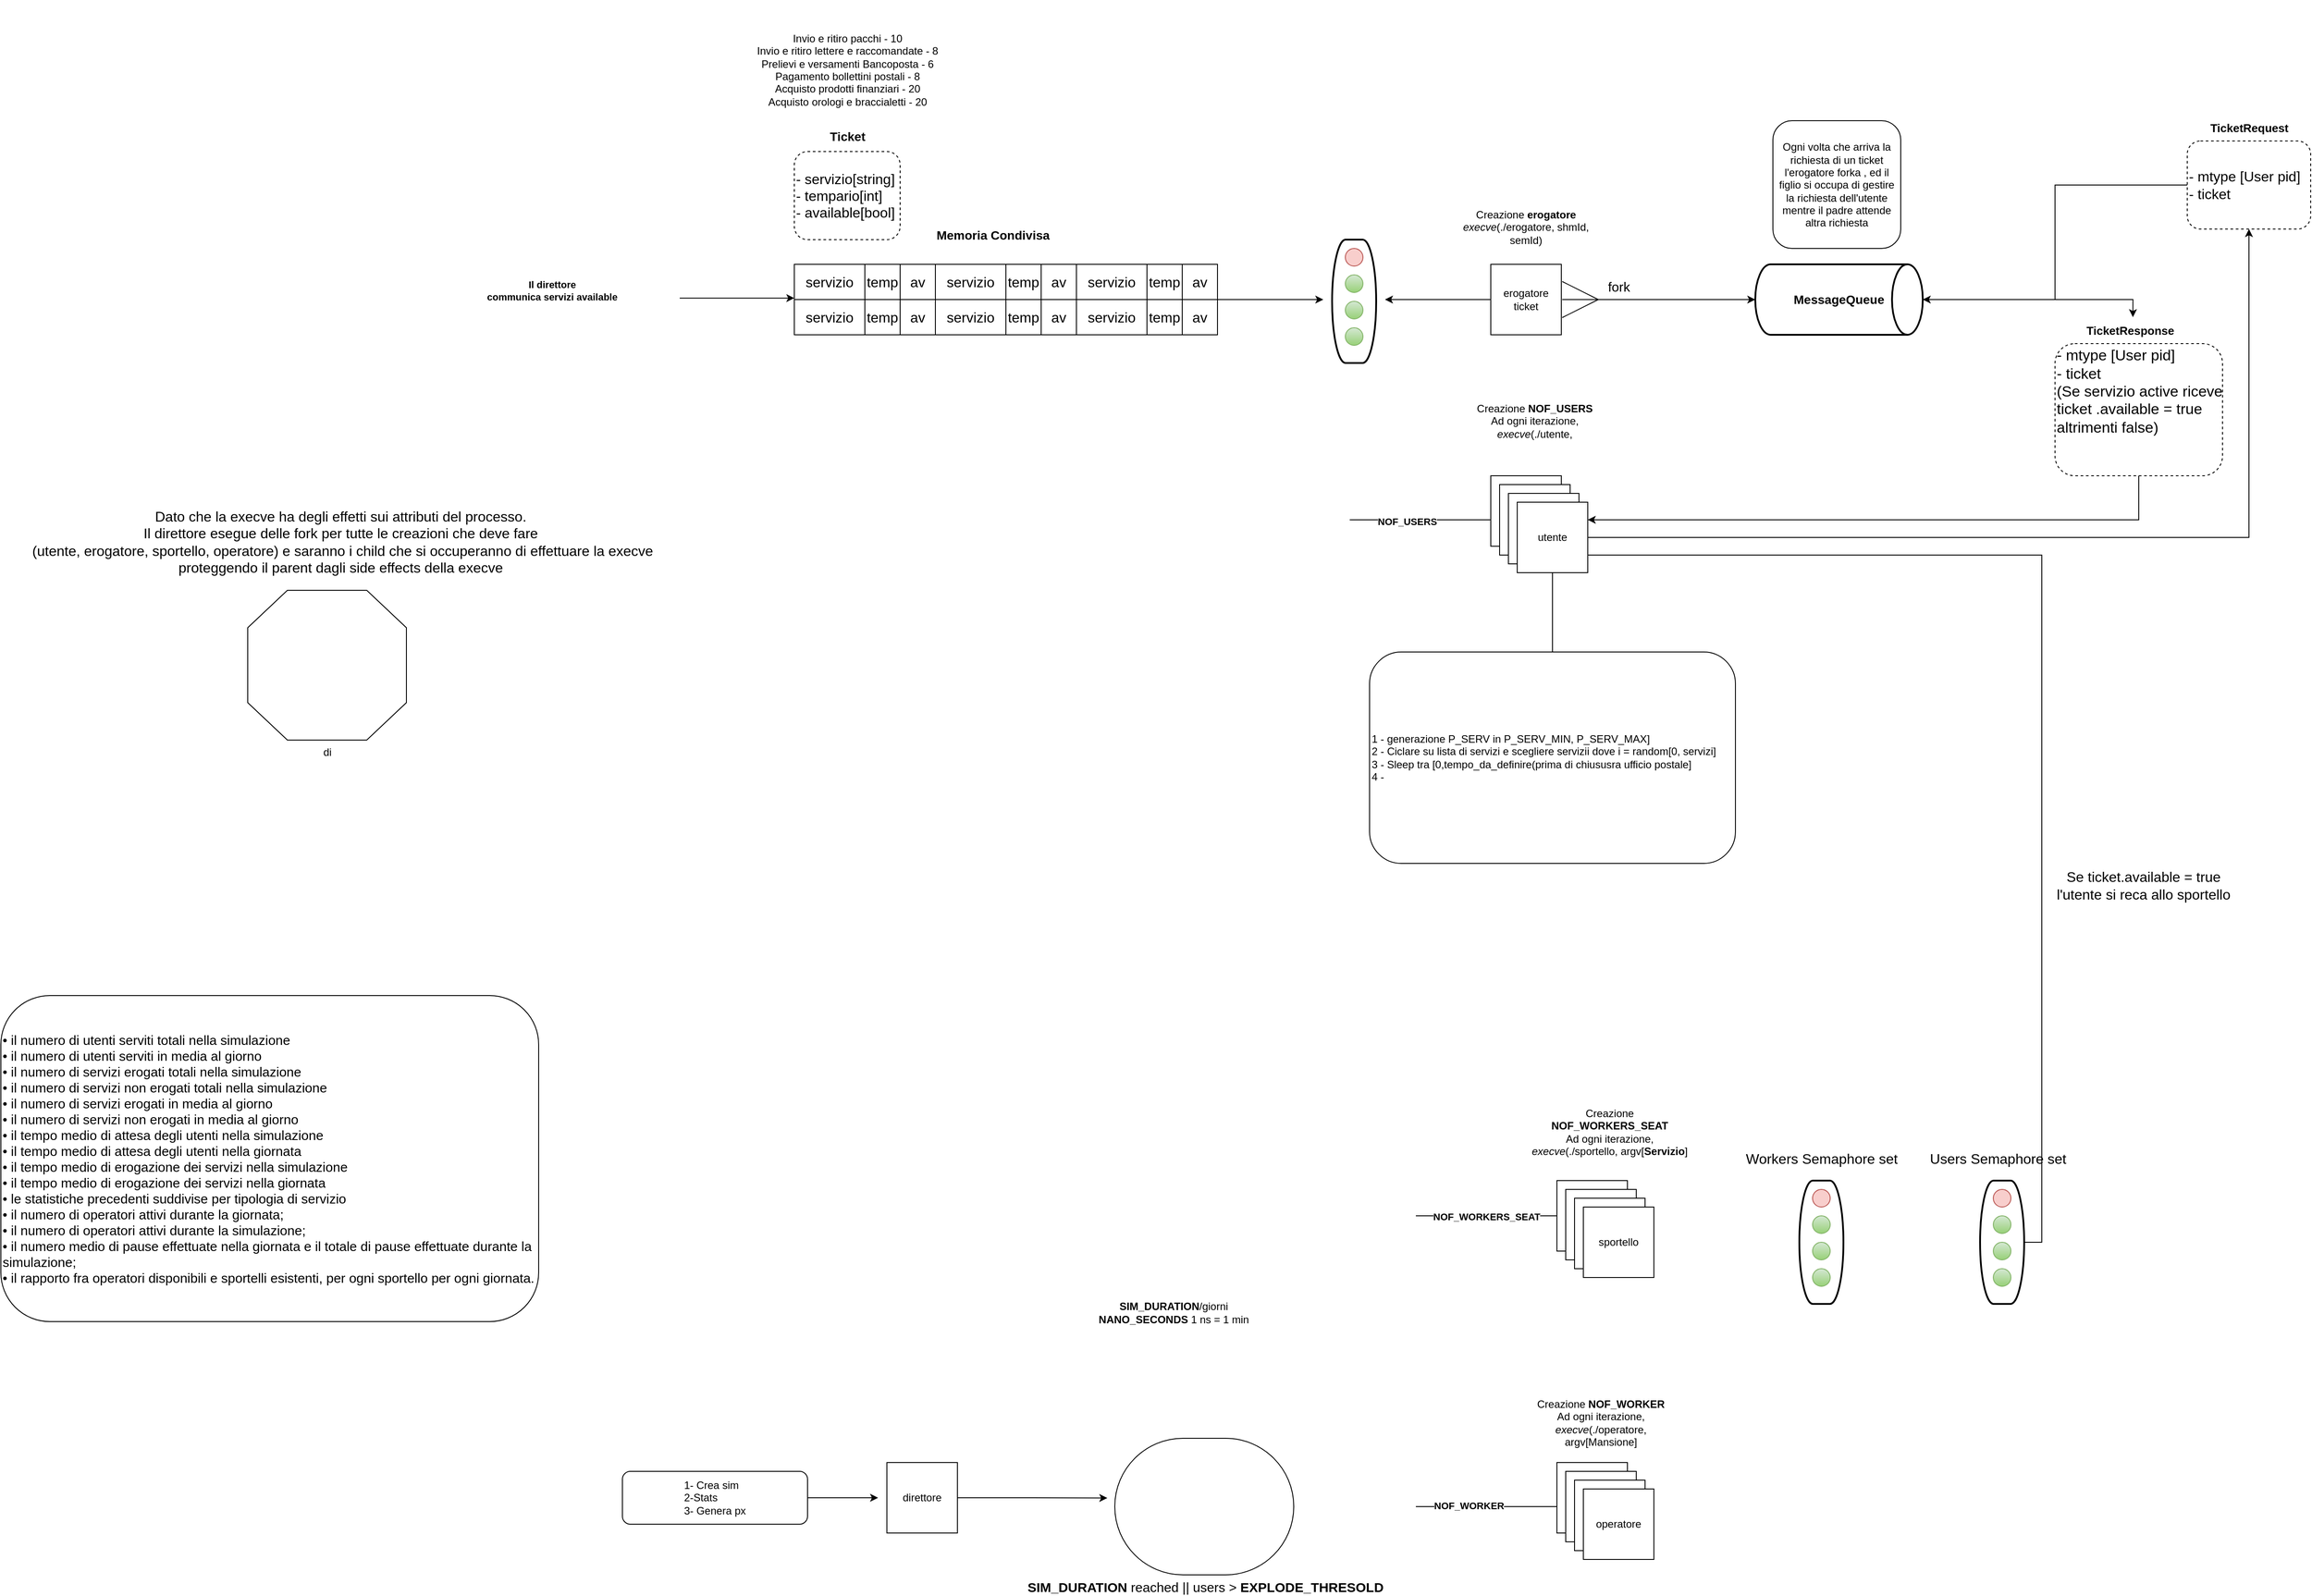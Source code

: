 <mxfile version="25.0.1">
  <diagram name="Page-1" id="-c3lFSAIwQcH0rRA0kI-">
    <mxGraphModel dx="3906" dy="2365" grid="1" gridSize="10" guides="1" tooltips="1" connect="1" arrows="1" fold="1" page="1" pageScale="1" pageWidth="850" pageHeight="1100" background="none" math="0" shadow="0">
      <root>
        <mxCell id="0" />
        <mxCell id="1" parent="0" />
        <mxCell id="cRKpLyfgJ0npYCoTxtSO-49" style="edgeStyle=orthogonalEdgeStyle;rounded=0;orthogonalLoop=1;jettySize=auto;html=1;entryX=0;entryY=0.5;entryDx=0;entryDy=0;entryPerimeter=0;curved=0;startArrow=ERmany;startFill=0;sourcePerimeterSpacing=1;startSize=39;" parent="1" source="aBqmL__dgE8RmT_emZI3-3" target="cRKpLyfgJ0npYCoTxtSO-37" edge="1">
          <mxGeometry relative="1" as="geometry">
            <mxPoint x="880" y="-400" as="targetPoint" />
          </mxGeometry>
        </mxCell>
        <mxCell id="k8HhrDz8EL7ftPGTbXfE-105" style="edgeStyle=orthogonalEdgeStyle;rounded=0;orthogonalLoop=1;jettySize=auto;html=1;exitX=0;exitY=0.5;exitDx=0;exitDy=0;" parent="1" source="aBqmL__dgE8RmT_emZI3-3" edge="1">
          <mxGeometry relative="1" as="geometry">
            <mxPoint x="560" y="-400" as="targetPoint" />
          </mxGeometry>
        </mxCell>
        <mxCell id="aBqmL__dgE8RmT_emZI3-3" value="erogatore&lt;br&gt;ticket" style="whiteSpace=wrap;html=1;aspect=fixed;" parent="1" vertex="1">
          <mxGeometry x="680" y="-440" width="80" height="80" as="geometry" />
        </mxCell>
        <mxCell id="aBqmL__dgE8RmT_emZI3-5" value="utente" style="whiteSpace=wrap;html=1;aspect=fixed;" parent="1" vertex="1">
          <mxGeometry x="680" y="-200" width="80" height="80" as="geometry" />
        </mxCell>
        <mxCell id="aBqmL__dgE8RmT_emZI3-19" value="utente" style="whiteSpace=wrap;html=1;aspect=fixed;" parent="1" vertex="1">
          <mxGeometry x="690" y="-190" width="80" height="80" as="geometry" />
        </mxCell>
        <mxCell id="aBqmL__dgE8RmT_emZI3-20" value="utente" style="whiteSpace=wrap;html=1;aspect=fixed;" parent="1" vertex="1">
          <mxGeometry x="700" y="-180" width="80" height="80" as="geometry" />
        </mxCell>
        <mxCell id="cRKpLyfgJ0npYCoTxtSO-55" style="edgeStyle=orthogonalEdgeStyle;rounded=0;orthogonalLoop=1;jettySize=auto;html=1;entryX=0.5;entryY=0;entryDx=0;entryDy=0;endArrow=baseDash;endFill=0;" parent="1" source="aBqmL__dgE8RmT_emZI3-21" target="cRKpLyfgJ0npYCoTxtSO-56" edge="1">
          <mxGeometry relative="1" as="geometry">
            <mxPoint x="750" y="60" as="targetPoint" />
          </mxGeometry>
        </mxCell>
        <mxCell id="cRKpLyfgJ0npYCoTxtSO-58" style="edgeStyle=orthogonalEdgeStyle;rounded=0;orthogonalLoop=1;jettySize=auto;html=1;exitX=1;exitY=0.5;exitDx=0;exitDy=0;entryX=0.5;entryY=1;entryDx=0;entryDy=0;" parent="1" source="aBqmL__dgE8RmT_emZI3-21" target="cRKpLyfgJ0npYCoTxtSO-47" edge="1">
          <mxGeometry relative="1" as="geometry">
            <mxPoint x="1400" y="730" as="targetPoint" />
          </mxGeometry>
        </mxCell>
        <mxCell id="k8HhrDz8EL7ftPGTbXfE-92" style="edgeStyle=orthogonalEdgeStyle;rounded=0;orthogonalLoop=1;jettySize=auto;html=1;exitX=1;exitY=0.75;exitDx=0;exitDy=0;entryX=1;entryY=0.5;entryDx=0;entryDy=0;entryPerimeter=0;endArrow=baseDash;endFill=0;" parent="1" source="aBqmL__dgE8RmT_emZI3-21" target="k8HhrDz8EL7ftPGTbXfE-46" edge="1">
          <mxGeometry relative="1" as="geometry">
            <mxPoint x="1440" y="680" as="targetPoint" />
          </mxGeometry>
        </mxCell>
        <mxCell id="aBqmL__dgE8RmT_emZI3-21" value="utente" style="whiteSpace=wrap;html=1;aspect=fixed;" parent="1" vertex="1">
          <mxGeometry x="710" y="-170" width="80" height="80" as="geometry" />
        </mxCell>
        <mxCell id="k8HhrDz8EL7ftPGTbXfE-107" style="edgeStyle=orthogonalEdgeStyle;rounded=0;orthogonalLoop=1;jettySize=auto;html=1;" parent="1" source="aBqmL__dgE8RmT_emZI3-23" edge="1">
          <mxGeometry relative="1" as="geometry">
            <mxPoint x="490" y="-400" as="targetPoint" />
          </mxGeometry>
        </mxCell>
        <mxCell id="aBqmL__dgE8RmT_emZI3-23" value="" style="rounded=0;whiteSpace=wrap;html=1;" parent="1" vertex="1">
          <mxGeometry x="-110" y="-440" width="480" height="80" as="geometry" />
        </mxCell>
        <mxCell id="aBqmL__dgE8RmT_emZI3-31" value="&lt;div align=&quot;left&quot;&gt;&lt;font style=&quot;font-size: 15px;&quot;&gt;• il numero di utenti serviti totali nella simulazione&lt;br&gt;• il numero di utenti serviti in media al giorno&lt;br&gt;• il numero di servizi erogati totali nella simulazione&lt;br&gt;• il numero di servizi non erogati totali nella simulazione&lt;br&gt;• il numero di servizi erogati in media al giorno&lt;br&gt;• il numero di servizi non erogati in media al giorno&lt;br&gt;• il tempo medio di attesa degli utenti nella simulazione&lt;br&gt;• il tempo medio di attesa degli utenti nella giornata&lt;br&gt;• il tempo medio di erogazione dei servizi nella simulazione&lt;br&gt;• il tempo medio di erogazione dei servizi nella giornata&lt;br&gt;• le statistiche precedenti suddivise per tipologia di servizio&lt;br&gt;• il numero di operatori attivi durante la giornata;&lt;br&gt;• il numero di operatori attivi durante la simulazione;&lt;br&gt;• il numero medio di pause effettuate nella giornata e il totale di pause effettuate durante la simulazione;&lt;br&gt;• il rapporto fra operatori disponibili e sportelli esistenti, per ogni sportello per ogni giornata.&lt;/font&gt;&lt;/div&gt;" style="rounded=1;whiteSpace=wrap;html=1;align=left;" parent="1" vertex="1">
          <mxGeometry x="-1010" y="390" width="610" height="370" as="geometry" />
        </mxCell>
        <mxCell id="aBqmL__dgE8RmT_emZI3-51" value="" style="endArrow=baseDash;html=1;rounded=0;endFill=0;" parent="1" edge="1">
          <mxGeometry width="50" height="50" relative="1" as="geometry">
            <mxPoint x="520" y="-150" as="sourcePoint" />
            <mxPoint x="680" y="-150" as="targetPoint" />
          </mxGeometry>
        </mxCell>
        <mxCell id="cRKpLyfgJ0npYCoTxtSO-28" value="&lt;b&gt;NOF_USERS&lt;/b&gt;" style="edgeLabel;html=1;align=center;verticalAlign=middle;resizable=0;points=[];" parent="aBqmL__dgE8RmT_emZI3-51" vertex="1" connectable="0">
          <mxGeometry x="-0.182" y="-2" relative="1" as="geometry">
            <mxPoint x="-1" as="offset" />
          </mxGeometry>
        </mxCell>
        <mxCell id="cRKpLyfgJ0npYCoTxtSO-37" value="&lt;font style=&quot;font-size: 14px;&quot;&gt;&lt;b&gt;MessageQueue&lt;/b&gt;&lt;/font&gt;" style="strokeWidth=2;html=1;shape=mxgraph.flowchart.direct_data;whiteSpace=wrap;" parent="1" vertex="1">
          <mxGeometry x="980" y="-440" width="190" height="80" as="geometry" />
        </mxCell>
        <mxCell id="cRKpLyfgJ0npYCoTxtSO-45" value="&lt;div align=&quot;center&quot;&gt;Creazione &lt;b&gt;NOF_USERS&lt;/b&gt;&lt;br&gt;Ad ogni iterazione, &lt;i&gt;execve&lt;/i&gt;(./utente,&lt;/div&gt;" style="text;html=1;whiteSpace=wrap;overflow=hidden;rounded=0;align=center;" parent="1" vertex="1">
          <mxGeometry x="640" y="-290" width="180" height="70" as="geometry" />
        </mxCell>
        <mxCell id="cRKpLyfgJ0npYCoTxtSO-47" value="&lt;div align=&quot;left&quot;&gt;&lt;font style=&quot;font-size: 16px;&quot;&gt;- mtype [User pid]&lt;br&gt;&lt;/font&gt;&lt;/div&gt;&lt;div align=&quot;left&quot;&gt;&lt;font style=&quot;font-size: 16px;&quot;&gt;- ticket&lt;br&gt;&lt;/font&gt;&lt;/div&gt;" style="rounded=1;whiteSpace=wrap;html=1;align=left;dashed=1;" parent="1" vertex="1">
          <mxGeometry x="1470" y="-580" width="140" height="100" as="geometry" />
        </mxCell>
        <mxCell id="cRKpLyfgJ0npYCoTxtSO-48" value="&lt;b&gt;&lt;font style=&quot;font-size: 13px;&quot;&gt;TicketRequest&lt;/font&gt;&lt;/b&gt;" style="text;html=1;align=center;verticalAlign=middle;resizable=0;points=[];autosize=1;strokeColor=none;fillColor=none;" parent="1" vertex="1">
          <mxGeometry x="1485" y="-610" width="110" height="30" as="geometry" />
        </mxCell>
        <mxCell id="cRKpLyfgJ0npYCoTxtSO-64" style="edgeStyle=orthogonalEdgeStyle;rounded=0;orthogonalLoop=1;jettySize=auto;html=1;exitX=0.5;exitY=1;exitDx=0;exitDy=0;entryX=1;entryY=0.25;entryDx=0;entryDy=0;" parent="1" source="cRKpLyfgJ0npYCoTxtSO-51" target="aBqmL__dgE8RmT_emZI3-21" edge="1">
          <mxGeometry relative="1" as="geometry" />
        </mxCell>
        <mxCell id="cRKpLyfgJ0npYCoTxtSO-51" value="&lt;div align=&quot;left&quot;&gt;&lt;font style=&quot;font-size: 17px;&quot;&gt;- mtype [User pid]&lt;br&gt;&lt;/font&gt;&lt;/div&gt;&lt;div align=&quot;left&quot;&gt;&lt;font style=&quot;font-size: 17px;&quot;&gt;- ticket&lt;br&gt;(Se servizio active riceve ticket .available = true altrimenti false)&lt;br&gt;&lt;/font&gt;&lt;/div&gt;&lt;div&gt;&lt;font style=&quot;font-size: 17px;&quot;&gt;&lt;br&gt;&lt;/font&gt;&lt;/div&gt;&lt;div&gt;&lt;font style=&quot;font-size: 17px;&quot;&gt;&lt;br&gt;&lt;/font&gt;&lt;/div&gt;" style="rounded=1;whiteSpace=wrap;html=1;align=left;dashed=1;" parent="1" vertex="1">
          <mxGeometry x="1320" y="-350" width="190" height="150" as="geometry" />
        </mxCell>
        <mxCell id="cRKpLyfgJ0npYCoTxtSO-52" value="&lt;b&gt;&lt;font style=&quot;font-size: 13px;&quot;&gt;TicketResponse&lt;/font&gt;&lt;/b&gt;" style="text;html=1;align=center;verticalAlign=middle;resizable=0;points=[];autosize=1;strokeColor=none;fillColor=none;" parent="1" vertex="1">
          <mxGeometry x="1345" y="-380" width="120" height="30" as="geometry" />
        </mxCell>
        <mxCell id="cRKpLyfgJ0npYCoTxtSO-56" value="&lt;div align=&quot;left&quot;&gt;1 - generazione P_SERV in P_SERV_MIN, P_SERV_MAX]&lt;/div&gt;&lt;div align=&quot;left&quot;&gt;2 - Ciclare su lista di servizi e scegliere servizii dove i = random[0, servizi]&lt;/div&gt;&lt;div align=&quot;left&quot;&gt;3 - Sleep tra [0,tempo_da_definire(prima di chiususra ufficio postale]&lt;br&gt;4 - &lt;br&gt;&lt;/div&gt;" style="rounded=1;whiteSpace=wrap;html=1;align=left;" parent="1" vertex="1">
          <mxGeometry x="542.5" width="415" height="240" as="geometry" />
        </mxCell>
        <mxCell id="cRKpLyfgJ0npYCoTxtSO-60" style="edgeStyle=orthogonalEdgeStyle;rounded=0;orthogonalLoop=1;jettySize=auto;html=1;exitX=0;exitY=0.5;exitDx=0;exitDy=0;entryX=1;entryY=0.5;entryDx=0;entryDy=0;entryPerimeter=0;" parent="1" source="cRKpLyfgJ0npYCoTxtSO-47" target="cRKpLyfgJ0npYCoTxtSO-37" edge="1">
          <mxGeometry relative="1" as="geometry" />
        </mxCell>
        <mxCell id="cRKpLyfgJ0npYCoTxtSO-66" value="" style="endArrow=classic;html=1;rounded=0;entryX=0;entryY=0.5;entryDx=0;entryDy=0;" parent="1" edge="1">
          <mxGeometry width="50" height="50" relative="1" as="geometry">
            <mxPoint x="-240" y="-401.67" as="sourcePoint" />
            <mxPoint x="-110" y="-401.67" as="targetPoint" />
          </mxGeometry>
        </mxCell>
        <mxCell id="cRKpLyfgJ0npYCoTxtSO-68" value="&lt;b&gt;Il direttore &lt;br&gt;communica servizi available&lt;/b&gt;" style="edgeLabel;html=1;align=center;verticalAlign=middle;resizable=0;points=[];" parent="cRKpLyfgJ0npYCoTxtSO-66" vertex="1" connectable="0">
          <mxGeometry x="-0.478" relative="1" as="geometry">
            <mxPoint x="-179" y="-9" as="offset" />
          </mxGeometry>
        </mxCell>
        <mxCell id="k8HhrDz8EL7ftPGTbXfE-1" value="&lt;font style=&quot;font-size: 14px;&quot;&gt;&lt;b&gt;Memoria Condivisa&lt;/b&gt;&lt;/font&gt;" style="text;html=1;align=center;verticalAlign=middle;resizable=0;points=[];autosize=1;strokeColor=none;fillColor=none;" parent="1" vertex="1">
          <mxGeometry x="40" y="-488" width="150" height="30" as="geometry" />
        </mxCell>
        <mxCell id="k8HhrDz8EL7ftPGTbXfE-3" value="&lt;div align=&quot;left&quot;&gt;&lt;br&gt;&lt;/div&gt;&lt;div align=&quot;left&quot;&gt;&lt;br&gt;&lt;/div&gt;&lt;div align=&quot;center&quot;&gt;Invio e ritiro pacchi - 10&lt;br&gt;Invio e ritiro lettere e raccomandate - 8&lt;br&gt;Prelievi e versamenti Bancoposta - 6&lt;br&gt;Pagamento bollettini postali - 8&lt;br&gt;Acquisto prodotti finanziari - 20&lt;br&gt;Acquisto orologi e braccialetti - 20 &lt;br&gt;&lt;/div&gt;" style="text;html=1;align=center;verticalAlign=middle;resizable=0;points=[];autosize=1;strokeColor=none;fillColor=none;" parent="1" vertex="1">
          <mxGeometry x="-165" y="-740" width="230" height="130" as="geometry" />
        </mxCell>
        <mxCell id="k8HhrDz8EL7ftPGTbXfE-23" value="&lt;div align=&quot;left&quot;&gt;&lt;font style=&quot;font-size: 16px;&quot;&gt;- servizio[string]&lt;/font&gt;&lt;/div&gt;&lt;div align=&quot;left&quot;&gt;&lt;font style=&quot;font-size: 16px;&quot;&gt;- tempario[int]&lt;br&gt;&lt;/font&gt;&lt;/div&gt;&lt;div align=&quot;left&quot;&gt;&lt;font style=&quot;font-size: 16px;&quot;&gt;- available[bool]&lt;br&gt;&lt;/font&gt;&lt;/div&gt;" style="whiteSpace=wrap;html=1;align=left;dashed=1;rounded=1;" parent="1" vertex="1">
          <mxGeometry x="-110" y="-568" width="120" height="100" as="geometry" />
        </mxCell>
        <mxCell id="k8HhrDz8EL7ftPGTbXfE-24" value="&lt;font style=&quot;font-size: 14px;&quot;&gt;&lt;b&gt;Ticket&lt;/b&gt;&lt;/font&gt;" style="text;html=1;align=center;verticalAlign=middle;resizable=0;points=[];autosize=1;strokeColor=none;fillColor=none;" parent="1" vertex="1">
          <mxGeometry x="-80" y="-600" width="60" height="30" as="geometry" />
        </mxCell>
        <mxCell id="k8HhrDz8EL7ftPGTbXfE-27" style="edgeStyle=orthogonalEdgeStyle;rounded=0;orthogonalLoop=1;jettySize=auto;html=1;exitX=1;exitY=0.5;exitDx=0;exitDy=0;" parent="1" source="k8HhrDz8EL7ftPGTbXfE-28" edge="1">
          <mxGeometry relative="1" as="geometry">
            <mxPoint x="245" y="960.286" as="targetPoint" />
          </mxGeometry>
        </mxCell>
        <mxCell id="k8HhrDz8EL7ftPGTbXfE-28" value="direttore" style="whiteSpace=wrap;html=1;aspect=fixed;" parent="1" vertex="1">
          <mxGeometry x="-5" y="920" width="80" height="80" as="geometry" />
        </mxCell>
        <mxCell id="k8HhrDz8EL7ftPGTbXfE-29" value="sportello" style="whiteSpace=wrap;html=1;aspect=fixed;" parent="1" vertex="1">
          <mxGeometry x="755" y="600" width="80" height="80" as="geometry" />
        </mxCell>
        <mxCell id="k8HhrDz8EL7ftPGTbXfE-30" value="operatore" style="whiteSpace=wrap;html=1;aspect=fixed;" parent="1" vertex="1">
          <mxGeometry x="755" y="920" width="80" height="80" as="geometry" />
        </mxCell>
        <mxCell id="k8HhrDz8EL7ftPGTbXfE-31" style="edgeStyle=orthogonalEdgeStyle;rounded=0;orthogonalLoop=1;jettySize=auto;html=1;exitX=1;exitY=0.5;exitDx=0;exitDy=0;" parent="1" source="k8HhrDz8EL7ftPGTbXfE-32" edge="1">
          <mxGeometry relative="1" as="geometry">
            <mxPoint x="-15" y="960" as="targetPoint" />
          </mxGeometry>
        </mxCell>
        <mxCell id="k8HhrDz8EL7ftPGTbXfE-32" value="&lt;div align=&quot;left&quot;&gt;1- Crea sim&lt;br&gt;&lt;/div&gt;&lt;div align=&quot;left&quot;&gt;2-Stats&lt;/div&gt;&lt;div align=&quot;left&quot;&gt;3- Genera px&lt;br&gt;&lt;/div&gt;" style="rounded=1;whiteSpace=wrap;html=1;" parent="1" vertex="1">
          <mxGeometry x="-305" y="930" width="210" height="60" as="geometry" />
        </mxCell>
        <mxCell id="k8HhrDz8EL7ftPGTbXfE-33" value="sportello" style="whiteSpace=wrap;html=1;aspect=fixed;" parent="1" vertex="1">
          <mxGeometry x="765" y="610" width="80" height="80" as="geometry" />
        </mxCell>
        <mxCell id="k8HhrDz8EL7ftPGTbXfE-34" value="sportello" style="whiteSpace=wrap;html=1;aspect=fixed;" parent="1" vertex="1">
          <mxGeometry x="775" y="620" width="80" height="80" as="geometry" />
        </mxCell>
        <mxCell id="k8HhrDz8EL7ftPGTbXfE-35" value="sportello" style="whiteSpace=wrap;html=1;aspect=fixed;" parent="1" vertex="1">
          <mxGeometry x="785" y="630" width="80" height="80" as="geometry" />
        </mxCell>
        <mxCell id="k8HhrDz8EL7ftPGTbXfE-36" value="operatore" style="whiteSpace=wrap;html=1;aspect=fixed;" parent="1" vertex="1">
          <mxGeometry x="765" y="930" width="80" height="80" as="geometry" />
        </mxCell>
        <mxCell id="k8HhrDz8EL7ftPGTbXfE-37" value="operatore" style="whiteSpace=wrap;html=1;aspect=fixed;" parent="1" vertex="1">
          <mxGeometry x="775" y="940" width="80" height="80" as="geometry" />
        </mxCell>
        <mxCell id="k8HhrDz8EL7ftPGTbXfE-38" value="operatore" style="whiteSpace=wrap;html=1;aspect=fixed;" parent="1" vertex="1">
          <mxGeometry x="785" y="950" width="80" height="80" as="geometry" />
        </mxCell>
        <mxCell id="k8HhrDz8EL7ftPGTbXfE-39" value="&lt;div&gt;&lt;b&gt;SIM_DURATION&lt;/b&gt;/giorni&lt;br&gt;&lt;/div&gt;&lt;div&gt;&lt;b&gt;NANO_SECONDS&lt;/b&gt; 1 ns = 1 min&lt;br&gt;&lt;/div&gt;" style="text;html=1;align=center;verticalAlign=middle;resizable=0;points=[];autosize=1;strokeColor=none;fillColor=none;" parent="1" vertex="1">
          <mxGeometry x="225" y="730" width="190" height="40" as="geometry" />
        </mxCell>
        <mxCell id="k8HhrDz8EL7ftPGTbXfE-40" value="" style="endArrow=baseDash;html=1;rounded=0;entryX=0;entryY=0.5;entryDx=0;entryDy=0;endFill=0;" parent="1" target="k8HhrDz8EL7ftPGTbXfE-29" edge="1">
          <mxGeometry width="50" height="50" relative="1" as="geometry">
            <mxPoint x="595" y="640" as="sourcePoint" />
            <mxPoint x="745" y="879" as="targetPoint" />
          </mxGeometry>
        </mxCell>
        <mxCell id="k8HhrDz8EL7ftPGTbXfE-41" value="&lt;b&gt;NOF_WORKERS_SEAT&lt;/b&gt;" style="edgeLabel;html=1;align=center;verticalAlign=middle;resizable=0;points=[];" parent="k8HhrDz8EL7ftPGTbXfE-40" vertex="1" connectable="0">
          <mxGeometry x="0.331" y="-6" relative="1" as="geometry">
            <mxPoint x="-27" y="-5" as="offset" />
          </mxGeometry>
        </mxCell>
        <mxCell id="k8HhrDz8EL7ftPGTbXfE-42" value="" style="endArrow=baseDash;html=1;rounded=0;endFill=0;" parent="1" edge="1">
          <mxGeometry width="50" height="50" relative="1" as="geometry">
            <mxPoint x="595" y="970" as="sourcePoint" />
            <mxPoint x="755" y="970" as="targetPoint" />
          </mxGeometry>
        </mxCell>
        <mxCell id="k8HhrDz8EL7ftPGTbXfE-43" value="&lt;b&gt;NOF_WORKER&lt;/b&gt;" style="edgeLabel;html=1;align=center;verticalAlign=middle;resizable=0;points=[];" parent="k8HhrDz8EL7ftPGTbXfE-42" vertex="1" connectable="0">
          <mxGeometry x="-0.235" y="1" relative="1" as="geometry">
            <mxPoint x="-1" as="offset" />
          </mxGeometry>
        </mxCell>
        <mxCell id="k8HhrDz8EL7ftPGTbXfE-44" value="&lt;div align=&quot;center&quot;&gt;Creazione &lt;b&gt;NOF_WORKERS_SEAT&lt;/b&gt;&lt;br&gt;Ad ogni iterazione, &lt;i&gt;execve&lt;/i&gt;(./sportello, argv[&lt;b&gt;Servizio&lt;/b&gt;]&lt;/div&gt;" style="text;html=1;whiteSpace=wrap;overflow=hidden;rounded=0;align=center;" parent="1" vertex="1">
          <mxGeometry x="725" y="510" width="180" height="70" as="geometry" />
        </mxCell>
        <mxCell id="k8HhrDz8EL7ftPGTbXfE-45" value="" style="group" parent="1" vertex="1" connectable="0">
          <mxGeometry x="1235" y="600" width="50" height="140" as="geometry" />
        </mxCell>
        <mxCell id="k8HhrDz8EL7ftPGTbXfE-46" value="" style="strokeWidth=2;html=1;shape=mxgraph.flowchart.terminator;whiteSpace=wrap;shadow=0;perimeterSpacing=0;gradientColor=none;fillColor=default;" parent="k8HhrDz8EL7ftPGTbXfE-45" vertex="1">
          <mxGeometry width="50" height="140" as="geometry" />
        </mxCell>
        <mxCell id="k8HhrDz8EL7ftPGTbXfE-47" value="" style="ellipse;whiteSpace=wrap;html=1;aspect=fixed;fillColor=#d5e8d4;gradientColor=#97d077;strokeColor=#82b366;" parent="k8HhrDz8EL7ftPGTbXfE-45" vertex="1">
          <mxGeometry x="15" y="40" width="20" height="20" as="geometry" />
        </mxCell>
        <mxCell id="k8HhrDz8EL7ftPGTbXfE-48" value="" style="ellipse;whiteSpace=wrap;html=1;aspect=fixed;fillColor=#f8cecc;strokeColor=#b85450;" parent="k8HhrDz8EL7ftPGTbXfE-45" vertex="1">
          <mxGeometry x="15" y="10" width="20" height="20" as="geometry" />
        </mxCell>
        <mxCell id="k8HhrDz8EL7ftPGTbXfE-49" value="" style="ellipse;whiteSpace=wrap;html=1;aspect=fixed;fillColor=#d5e8d4;gradientColor=#97d077;strokeColor=#82b366;" parent="k8HhrDz8EL7ftPGTbXfE-45" vertex="1">
          <mxGeometry x="15" y="70" width="20" height="20" as="geometry" />
        </mxCell>
        <mxCell id="k8HhrDz8EL7ftPGTbXfE-50" value="" style="ellipse;whiteSpace=wrap;html=1;aspect=fixed;fillColor=#d5e8d4;gradientColor=#97d077;strokeColor=#82b366;" parent="k8HhrDz8EL7ftPGTbXfE-45" vertex="1">
          <mxGeometry x="15" y="100" width="20" height="20" as="geometry" />
        </mxCell>
        <mxCell id="k8HhrDz8EL7ftPGTbXfE-51" value="" style="group" parent="1" vertex="1" connectable="0">
          <mxGeometry x="1030" y="600" width="50" height="140" as="geometry" />
        </mxCell>
        <mxCell id="k8HhrDz8EL7ftPGTbXfE-52" value="" style="strokeWidth=2;html=1;shape=mxgraph.flowchart.terminator;whiteSpace=wrap;shadow=0;perimeterSpacing=0;gradientColor=none;fillColor=default;" parent="k8HhrDz8EL7ftPGTbXfE-51" vertex="1">
          <mxGeometry width="50" height="140" as="geometry" />
        </mxCell>
        <mxCell id="k8HhrDz8EL7ftPGTbXfE-53" value="" style="ellipse;whiteSpace=wrap;html=1;aspect=fixed;fillColor=#d5e8d4;gradientColor=#97d077;strokeColor=#82b366;" parent="k8HhrDz8EL7ftPGTbXfE-51" vertex="1">
          <mxGeometry x="15" y="40" width="20" height="20" as="geometry" />
        </mxCell>
        <mxCell id="k8HhrDz8EL7ftPGTbXfE-54" value="" style="ellipse;whiteSpace=wrap;html=1;aspect=fixed;fillColor=#f8cecc;strokeColor=#b85450;" parent="k8HhrDz8EL7ftPGTbXfE-51" vertex="1">
          <mxGeometry x="15" y="10" width="20" height="20" as="geometry" />
        </mxCell>
        <mxCell id="k8HhrDz8EL7ftPGTbXfE-55" value="" style="ellipse;whiteSpace=wrap;html=1;aspect=fixed;fillColor=#d5e8d4;gradientColor=#97d077;strokeColor=#82b366;" parent="k8HhrDz8EL7ftPGTbXfE-51" vertex="1">
          <mxGeometry x="15" y="70" width="20" height="20" as="geometry" />
        </mxCell>
        <mxCell id="k8HhrDz8EL7ftPGTbXfE-56" value="" style="ellipse;whiteSpace=wrap;html=1;aspect=fixed;fillColor=#d5e8d4;gradientColor=#97d077;strokeColor=#82b366;" parent="k8HhrDz8EL7ftPGTbXfE-51" vertex="1">
          <mxGeometry x="15" y="100" width="20" height="20" as="geometry" />
        </mxCell>
        <mxCell id="k8HhrDz8EL7ftPGTbXfE-57" value="&lt;font style=&quot;font-size: 15px;&quot;&gt;&lt;b&gt;SIM_DURATION&lt;/b&gt; reached || users &amp;gt; &lt;b&gt;EXPLODE_THRESOLD&lt;font&gt;&lt;br&gt;&lt;/font&gt;&lt;/b&gt;&lt;/font&gt;" style="edgeLabel;html=1;align=center;verticalAlign=middle;resizable=0;points=[];" parent="1" vertex="1" connectable="0">
          <mxGeometry x="356" y="1060.833" as="geometry" />
        </mxCell>
        <mxCell id="k8HhrDz8EL7ftPGTbXfE-58" value="" style="html=1;dashed=0;whiteSpace=wrap;shape=mxgraph.dfd.loop" parent="1" vertex="1">
          <mxGeometry x="315" y="892.5" width="80" height="155" as="geometry" />
        </mxCell>
        <mxCell id="k8HhrDz8EL7ftPGTbXfE-59" value="&lt;font style=&quot;font-size: 16px;&quot;&gt;Workers Semaphore set&lt;/font&gt;" style="text;html=1;align=center;verticalAlign=middle;resizable=0;points=[];autosize=1;strokeColor=none;fillColor=none;" parent="1" vertex="1">
          <mxGeometry x="955" y="560" width="200" height="30" as="geometry" />
        </mxCell>
        <mxCell id="k8HhrDz8EL7ftPGTbXfE-60" value="&lt;font style=&quot;font-size: 16px;&quot;&gt;Users Semaphore set&lt;/font&gt;" style="text;html=1;align=center;verticalAlign=middle;resizable=0;points=[];autosize=1;strokeColor=none;fillColor=none;" parent="1" vertex="1">
          <mxGeometry x="1165" y="560" width="180" height="30" as="geometry" />
        </mxCell>
        <mxCell id="k8HhrDz8EL7ftPGTbXfE-61" value="&lt;div align=&quot;center&quot;&gt;Creazione &lt;b&gt;NOF_WORKER&lt;/b&gt;&lt;br&gt;Ad ogni iterazione, &lt;i&gt;execve&lt;/i&gt;(./operatore, argv[Mansione]&lt;/div&gt;" style="text;html=1;whiteSpace=wrap;overflow=hidden;rounded=0;align=center;" parent="1" vertex="1">
          <mxGeometry x="715" y="840" width="180" height="70" as="geometry" />
        </mxCell>
        <mxCell id="k8HhrDz8EL7ftPGTbXfE-63" style="edgeStyle=orthogonalEdgeStyle;rounded=0;orthogonalLoop=1;jettySize=auto;html=1;entryX=0.528;entryY=0;entryDx=0;entryDy=0;entryPerimeter=0;" parent="1" source="cRKpLyfgJ0npYCoTxtSO-37" target="cRKpLyfgJ0npYCoTxtSO-52" edge="1">
          <mxGeometry relative="1" as="geometry" />
        </mxCell>
        <mxCell id="k8HhrDz8EL7ftPGTbXfE-65" value="" style="group" parent="1" vertex="1" connectable="0">
          <mxGeometry x="210" y="-400" width="160" height="40" as="geometry" />
        </mxCell>
        <mxCell id="k8HhrDz8EL7ftPGTbXfE-5" value="" style="group" parent="k8HhrDz8EL7ftPGTbXfE-65" vertex="1" connectable="0">
          <mxGeometry width="160" height="40" as="geometry" />
        </mxCell>
        <mxCell id="k8HhrDz8EL7ftPGTbXfE-2" value="&lt;font style=&quot;font-size: 16px;&quot;&gt;servizio&lt;/font&gt;" style="rounded=0;whiteSpace=wrap;html=1;" parent="k8HhrDz8EL7ftPGTbXfE-5" vertex="1">
          <mxGeometry width="80" height="40" as="geometry" />
        </mxCell>
        <mxCell id="k8HhrDz8EL7ftPGTbXfE-4" value="&lt;font style=&quot;font-size: 16px;&quot;&gt;temp&lt;/font&gt;" style="rounded=0;whiteSpace=wrap;html=1;strokeColor=default;align=center;verticalAlign=middle;fontFamily=Helvetica;fontSize=12;fontColor=default;fillColor=default;" parent="k8HhrDz8EL7ftPGTbXfE-65" vertex="1">
          <mxGeometry x="80" width="40" height="40" as="geometry" />
        </mxCell>
        <mxCell id="k8HhrDz8EL7ftPGTbXfE-64" value="&lt;font style=&quot;font-size: 16px;&quot;&gt;av&lt;/font&gt;" style="rounded=0;whiteSpace=wrap;html=1;strokeColor=default;align=center;verticalAlign=middle;fontFamily=Helvetica;fontSize=12;fontColor=default;fillColor=default;" parent="k8HhrDz8EL7ftPGTbXfE-65" vertex="1">
          <mxGeometry x="120" width="40" height="40" as="geometry" />
        </mxCell>
        <mxCell id="k8HhrDz8EL7ftPGTbXfE-66" value="" style="group" parent="1" vertex="1" connectable="0">
          <mxGeometry x="50" y="-400" width="160" height="40" as="geometry" />
        </mxCell>
        <mxCell id="k8HhrDz8EL7ftPGTbXfE-67" value="" style="group" parent="k8HhrDz8EL7ftPGTbXfE-66" vertex="1" connectable="0">
          <mxGeometry width="160" height="40" as="geometry" />
        </mxCell>
        <mxCell id="k8HhrDz8EL7ftPGTbXfE-68" value="&lt;font style=&quot;font-size: 16px;&quot;&gt;servizio&lt;/font&gt;" style="rounded=0;whiteSpace=wrap;html=1;" parent="k8HhrDz8EL7ftPGTbXfE-67" vertex="1">
          <mxGeometry width="80" height="40" as="geometry" />
        </mxCell>
        <mxCell id="k8HhrDz8EL7ftPGTbXfE-69" value="&lt;font style=&quot;font-size: 16px;&quot;&gt;temp&lt;/font&gt;" style="rounded=0;whiteSpace=wrap;html=1;strokeColor=default;align=center;verticalAlign=middle;fontFamily=Helvetica;fontSize=12;fontColor=default;fillColor=default;" parent="k8HhrDz8EL7ftPGTbXfE-66" vertex="1">
          <mxGeometry x="80" width="40" height="40" as="geometry" />
        </mxCell>
        <mxCell id="k8HhrDz8EL7ftPGTbXfE-70" value="&lt;font style=&quot;font-size: 16px;&quot;&gt;av&lt;/font&gt;" style="rounded=0;whiteSpace=wrap;html=1;strokeColor=default;align=center;verticalAlign=middle;fontFamily=Helvetica;fontSize=12;fontColor=default;fillColor=default;" parent="k8HhrDz8EL7ftPGTbXfE-66" vertex="1">
          <mxGeometry x="120" width="40" height="40" as="geometry" />
        </mxCell>
        <mxCell id="k8HhrDz8EL7ftPGTbXfE-71" value="" style="group" parent="1" vertex="1" connectable="0">
          <mxGeometry x="-110" y="-400" width="160" height="40" as="geometry" />
        </mxCell>
        <mxCell id="k8HhrDz8EL7ftPGTbXfE-72" value="" style="group" parent="k8HhrDz8EL7ftPGTbXfE-71" vertex="1" connectable="0">
          <mxGeometry width="160" height="40" as="geometry" />
        </mxCell>
        <mxCell id="k8HhrDz8EL7ftPGTbXfE-73" value="&lt;font style=&quot;font-size: 16px;&quot;&gt;servizio&lt;/font&gt;" style="rounded=0;whiteSpace=wrap;html=1;" parent="k8HhrDz8EL7ftPGTbXfE-72" vertex="1">
          <mxGeometry width="80" height="40" as="geometry" />
        </mxCell>
        <mxCell id="k8HhrDz8EL7ftPGTbXfE-74" value="&lt;font style=&quot;font-size: 16px;&quot;&gt;temp&lt;/font&gt;" style="rounded=0;whiteSpace=wrap;html=1;strokeColor=default;align=center;verticalAlign=middle;fontFamily=Helvetica;fontSize=12;fontColor=default;fillColor=default;" parent="k8HhrDz8EL7ftPGTbXfE-71" vertex="1">
          <mxGeometry x="80" width="40" height="40" as="geometry" />
        </mxCell>
        <mxCell id="k8HhrDz8EL7ftPGTbXfE-75" value="&lt;font style=&quot;font-size: 16px;&quot;&gt;av&lt;/font&gt;" style="rounded=0;whiteSpace=wrap;html=1;strokeColor=default;align=center;verticalAlign=middle;fontFamily=Helvetica;fontSize=12;fontColor=default;fillColor=default;" parent="k8HhrDz8EL7ftPGTbXfE-71" vertex="1">
          <mxGeometry x="120" width="40" height="40" as="geometry" />
        </mxCell>
        <mxCell id="k8HhrDz8EL7ftPGTbXfE-76" value="" style="group" parent="1" vertex="1" connectable="0">
          <mxGeometry x="210" y="-440" width="160" height="40" as="geometry" />
        </mxCell>
        <mxCell id="k8HhrDz8EL7ftPGTbXfE-77" value="" style="group" parent="k8HhrDz8EL7ftPGTbXfE-76" vertex="1" connectable="0">
          <mxGeometry width="160" height="40" as="geometry" />
        </mxCell>
        <mxCell id="k8HhrDz8EL7ftPGTbXfE-78" value="&lt;font style=&quot;font-size: 16px;&quot;&gt;servizio&lt;/font&gt;" style="rounded=0;whiteSpace=wrap;html=1;" parent="k8HhrDz8EL7ftPGTbXfE-77" vertex="1">
          <mxGeometry width="80" height="40" as="geometry" />
        </mxCell>
        <mxCell id="k8HhrDz8EL7ftPGTbXfE-79" value="&lt;font style=&quot;font-size: 16px;&quot;&gt;temp&lt;/font&gt;" style="rounded=0;whiteSpace=wrap;html=1;strokeColor=default;align=center;verticalAlign=middle;fontFamily=Helvetica;fontSize=12;fontColor=default;fillColor=default;" parent="k8HhrDz8EL7ftPGTbXfE-76" vertex="1">
          <mxGeometry x="80" width="40" height="40" as="geometry" />
        </mxCell>
        <mxCell id="k8HhrDz8EL7ftPGTbXfE-81" value="" style="group" parent="1" vertex="1" connectable="0">
          <mxGeometry x="50" y="-440" width="160" height="40" as="geometry" />
        </mxCell>
        <mxCell id="k8HhrDz8EL7ftPGTbXfE-82" value="" style="group" parent="k8HhrDz8EL7ftPGTbXfE-81" vertex="1" connectable="0">
          <mxGeometry width="160" height="40" as="geometry" />
        </mxCell>
        <mxCell id="k8HhrDz8EL7ftPGTbXfE-83" value="&lt;font style=&quot;font-size: 16px;&quot;&gt;servizio&lt;/font&gt;" style="rounded=0;whiteSpace=wrap;html=1;" parent="k8HhrDz8EL7ftPGTbXfE-82" vertex="1">
          <mxGeometry width="80" height="40" as="geometry" />
        </mxCell>
        <mxCell id="k8HhrDz8EL7ftPGTbXfE-84" value="&lt;font style=&quot;font-size: 16px;&quot;&gt;temp&lt;/font&gt;" style="rounded=0;whiteSpace=wrap;html=1;strokeColor=default;align=center;verticalAlign=middle;fontFamily=Helvetica;fontSize=12;fontColor=default;fillColor=default;" parent="k8HhrDz8EL7ftPGTbXfE-81" vertex="1">
          <mxGeometry x="80" width="40" height="40" as="geometry" />
        </mxCell>
        <mxCell id="k8HhrDz8EL7ftPGTbXfE-85" value="&lt;font style=&quot;font-size: 16px;&quot;&gt;av&lt;/font&gt;" style="rounded=0;whiteSpace=wrap;html=1;strokeColor=default;align=center;verticalAlign=middle;fontFamily=Helvetica;fontSize=12;fontColor=default;fillColor=default;" parent="k8HhrDz8EL7ftPGTbXfE-81" vertex="1">
          <mxGeometry x="120" width="40" height="40" as="geometry" />
        </mxCell>
        <mxCell id="k8HhrDz8EL7ftPGTbXfE-86" value="" style="group" parent="1" vertex="1" connectable="0">
          <mxGeometry x="-110" y="-440" width="160" height="40" as="geometry" />
        </mxCell>
        <mxCell id="k8HhrDz8EL7ftPGTbXfE-87" value="" style="group" parent="k8HhrDz8EL7ftPGTbXfE-86" vertex="1" connectable="0">
          <mxGeometry width="160" height="40" as="geometry" />
        </mxCell>
        <mxCell id="k8HhrDz8EL7ftPGTbXfE-88" value="&lt;font style=&quot;font-size: 16px;&quot;&gt;servizio&lt;/font&gt;" style="rounded=0;whiteSpace=wrap;html=1;" parent="k8HhrDz8EL7ftPGTbXfE-87" vertex="1">
          <mxGeometry width="80" height="40" as="geometry" />
        </mxCell>
        <mxCell id="k8HhrDz8EL7ftPGTbXfE-89" value="&lt;font style=&quot;font-size: 16px;&quot;&gt;temp&lt;/font&gt;" style="rounded=0;whiteSpace=wrap;html=1;strokeColor=default;align=center;verticalAlign=middle;fontFamily=Helvetica;fontSize=12;fontColor=default;fillColor=default;" parent="k8HhrDz8EL7ftPGTbXfE-86" vertex="1">
          <mxGeometry x="80" width="40" height="40" as="geometry" />
        </mxCell>
        <mxCell id="k8HhrDz8EL7ftPGTbXfE-90" value="&lt;font style=&quot;font-size: 16px;&quot;&gt;av&lt;/font&gt;" style="rounded=0;whiteSpace=wrap;html=1;strokeColor=default;align=center;verticalAlign=middle;fontFamily=Helvetica;fontSize=12;fontColor=default;fillColor=default;" parent="k8HhrDz8EL7ftPGTbXfE-86" vertex="1">
          <mxGeometry x="120" width="40" height="40" as="geometry" />
        </mxCell>
        <mxCell id="k8HhrDz8EL7ftPGTbXfE-93" value="&lt;div align=&quot;center&quot;&gt;&lt;font style=&quot;font-size: 16px;&quot;&gt;Se ticket.available = true &lt;br&gt;&lt;/font&gt;&lt;/div&gt;&lt;div align=&quot;center&quot;&gt;&lt;font style=&quot;font-size: 16px;&quot;&gt;l&#39;utente si reca allo sportello&lt;/font&gt;&lt;br&gt;&lt;/div&gt;" style="text;html=1;align=center;verticalAlign=middle;resizable=0;points=[];autosize=1;strokeColor=none;fillColor=none;" parent="1" vertex="1">
          <mxGeometry x="1310" y="240" width="220" height="50" as="geometry" />
        </mxCell>
        <mxCell id="k8HhrDz8EL7ftPGTbXfE-99" value="" style="group" parent="1" vertex="1" connectable="0">
          <mxGeometry x="500" y="-468" width="50" height="140" as="geometry" />
        </mxCell>
        <mxCell id="k8HhrDz8EL7ftPGTbXfE-100" value="" style="strokeWidth=2;html=1;shape=mxgraph.flowchart.terminator;whiteSpace=wrap;shadow=0;perimeterSpacing=0;gradientColor=none;fillColor=default;" parent="k8HhrDz8EL7ftPGTbXfE-99" vertex="1">
          <mxGeometry width="50" height="140" as="geometry" />
        </mxCell>
        <mxCell id="k8HhrDz8EL7ftPGTbXfE-101" value="" style="ellipse;whiteSpace=wrap;html=1;aspect=fixed;fillColor=#d5e8d4;gradientColor=#97d077;strokeColor=#82b366;" parent="k8HhrDz8EL7ftPGTbXfE-99" vertex="1">
          <mxGeometry x="15" y="40" width="20" height="20" as="geometry" />
        </mxCell>
        <mxCell id="k8HhrDz8EL7ftPGTbXfE-102" value="" style="ellipse;whiteSpace=wrap;html=1;aspect=fixed;fillColor=#f8cecc;strokeColor=#b85450;" parent="k8HhrDz8EL7ftPGTbXfE-99" vertex="1">
          <mxGeometry x="15" y="10" width="20" height="20" as="geometry" />
        </mxCell>
        <mxCell id="k8HhrDz8EL7ftPGTbXfE-103" value="" style="ellipse;whiteSpace=wrap;html=1;aspect=fixed;fillColor=#d5e8d4;gradientColor=#97d077;strokeColor=#82b366;" parent="k8HhrDz8EL7ftPGTbXfE-99" vertex="1">
          <mxGeometry x="15" y="70" width="20" height="20" as="geometry" />
        </mxCell>
        <mxCell id="k8HhrDz8EL7ftPGTbXfE-104" value="" style="ellipse;whiteSpace=wrap;html=1;aspect=fixed;fillColor=#d5e8d4;gradientColor=#97d077;strokeColor=#82b366;" parent="k8HhrDz8EL7ftPGTbXfE-99" vertex="1">
          <mxGeometry x="15" y="100" width="20" height="20" as="geometry" />
        </mxCell>
        <mxCell id="k8HhrDz8EL7ftPGTbXfE-80" value="&lt;font style=&quot;font-size: 16px;&quot;&gt;av&lt;/font&gt;" style="rounded=0;whiteSpace=wrap;html=1;strokeColor=default;align=center;verticalAlign=middle;fontFamily=Helvetica;fontSize=12;fontColor=default;fillColor=default;" parent="1" vertex="1">
          <mxGeometry x="330" y="-440" width="40" height="40" as="geometry" />
        </mxCell>
        <mxCell id="MmHocowBiZpXC89f60pk-1" value="&lt;div align=&quot;center&quot;&gt;Creazione &lt;b&gt;erogatore&lt;/b&gt;&lt;br&gt;&lt;i&gt;execve&lt;/i&gt;(./erogatore, shmId, semId)&lt;br&gt;&lt;/div&gt;" style="text;html=1;whiteSpace=wrap;overflow=hidden;rounded=0;align=center;" parent="1" vertex="1">
          <mxGeometry x="630" y="-510" width="180" height="70" as="geometry" />
        </mxCell>
        <mxCell id="MmHocowBiZpXC89f60pk-2" value="Ogni volta che arriva la richiesta di un ticket l&#39;erogatore forka , ed il figlio si occupa di gestire la richiesta dell&#39;utente mentre il padre attende altra richiesta" style="whiteSpace=wrap;html=1;aspect=fixed;rounded=1;" parent="1" vertex="1">
          <mxGeometry x="1000" y="-603" width="145" height="145" as="geometry" />
        </mxCell>
        <mxCell id="MmHocowBiZpXC89f60pk-3" value="&lt;font style=&quot;font-size: 15px;&quot;&gt;fork&lt;/font&gt;" style="text;html=1;align=center;verticalAlign=middle;resizable=0;points=[];autosize=1;strokeColor=none;fillColor=none;" parent="1" vertex="1">
          <mxGeometry x="800" y="-430" width="50" height="30" as="geometry" />
        </mxCell>
        <mxCell id="t2EsB9IMeQbhhwJgvF6i-1" value="di" style="verticalLabelPosition=bottom;verticalAlign=top;html=1;shape=mxgraph.basic.polygon;polyCoords=[[0.25,0],[0.75,0],[1,0.25],[1,0.75],[0.75,1],[0.25,1],[0,0.75],[0,0.25]];polyline=0;" parent="1" vertex="1">
          <mxGeometry x="-730" y="-70" width="180" height="170" as="geometry" />
        </mxCell>
        <mxCell id="t2EsB9IMeQbhhwJgvF6i-2" value="&lt;div align=&quot;center&quot;&gt;&lt;font style=&quot;font-size: 16px;&quot;&gt;Dato che la execve ha degli effetti sui attributi del processo.&lt;br&gt;&lt;/font&gt;&lt;/div&gt;&lt;div align=&quot;center&quot;&gt;&lt;font style=&quot;font-size: 16px;&quot;&gt;Il direttore esegue delle fork per tutte le creazioni che deve fare&lt;/font&gt;&lt;/div&gt;&lt;div align=&quot;center&quot;&gt;&lt;font style=&quot;font-size: 16px;&quot;&gt;&amp;nbsp;(utente, erogatore, sportello, operatore) e saranno i child che si occuperanno di effettuare la execve&lt;/font&gt;&lt;/div&gt;&lt;div align=&quot;center&quot;&gt;&lt;font style=&quot;font-size: 16px;&quot;&gt;proteggendo il parent dagli side effects della execve&lt;/font&gt;&lt;/div&gt;" style="text;html=1;align=center;verticalAlign=middle;resizable=0;points=[];autosize=1;strokeColor=none;fillColor=none;" parent="1" vertex="1">
          <mxGeometry x="-990" y="-170" width="730" height="90" as="geometry" />
        </mxCell>
      </root>
    </mxGraphModel>
  </diagram>
</mxfile>
